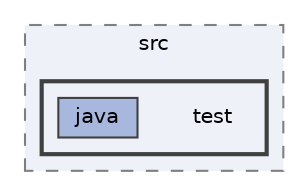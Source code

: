 digraph "/Users/charlottesoltysiak/Documents/projet_maven/mon-appli/src/test"
{
 // LATEX_PDF_SIZE
  bgcolor="transparent";
  edge [fontname=Helvetica,fontsize=10,labelfontname=Helvetica,labelfontsize=10];
  node [fontname=Helvetica,fontsize=10,shape=box,height=0.2,width=0.4];
  compound=true
  subgraph clusterdir_eae2aeeb7fa4c19d0769c6d2ef37d4ee {
    graph [ bgcolor="#eef1f8", pencolor="grey50", label="src", fontname=Helvetica,fontsize=10 style="filled,dashed", URL="dir_eae2aeeb7fa4c19d0769c6d2ef37d4ee.html",tooltip=""]
  subgraph clusterdir_143e83aa04d7bb21fe91cc28ca95136a {
    graph [ bgcolor="#eef1f8", pencolor="grey25", label="", fontname=Helvetica,fontsize=10 style="filled,bold", URL="dir_143e83aa04d7bb21fe91cc28ca95136a.html",tooltip=""]
    dir_143e83aa04d7bb21fe91cc28ca95136a [shape=plaintext, label="test"];
  dir_7da8dc86a8901c5b7dca74f36f7ee066 [label="java", fillcolor="#a7b7de", color="grey25", style="filled", URL="dir_7da8dc86a8901c5b7dca74f36f7ee066.html",tooltip=""];
  }
  }
}
